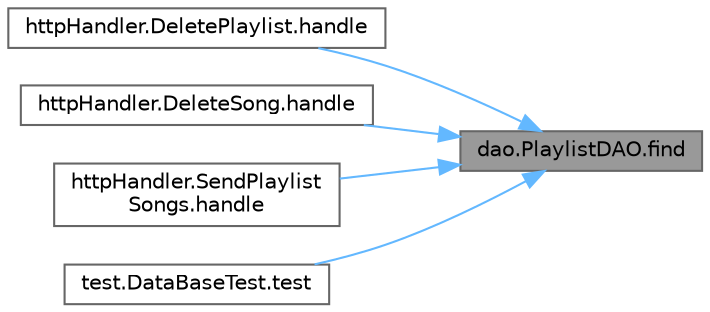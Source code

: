 digraph "dao.PlaylistDAO.find"
{
 // LATEX_PDF_SIZE
  bgcolor="transparent";
  edge [fontname=Helvetica,fontsize=10,labelfontname=Helvetica,labelfontsize=10];
  node [fontname=Helvetica,fontsize=10,shape=box,height=0.2,width=0.4];
  rankdir="RL";
  Node1 [label="dao.PlaylistDAO.find",height=0.2,width=0.4,color="gray40", fillcolor="grey60", style="filled", fontcolor="black",tooltip=" "];
  Node1 -> Node2 [dir="back",color="steelblue1",style="solid"];
  Node2 [label="httpHandler.DeletePlaylist.handle",height=0.2,width=0.4,color="grey40", fillcolor="white", style="filled",URL="$classhttp_handler_1_1_delete_playlist.html#a761680858dacd7a598fa0f9a3df97c10",tooltip=" "];
  Node1 -> Node3 [dir="back",color="steelblue1",style="solid"];
  Node3 [label="httpHandler.DeleteSong.handle",height=0.2,width=0.4,color="grey40", fillcolor="white", style="filled",URL="$classhttp_handler_1_1_delete_song.html#a354ada47f52b2bfb25278b9f70fa4ca7",tooltip=" "];
  Node1 -> Node4 [dir="back",color="steelblue1",style="solid"];
  Node4 [label="httpHandler.SendPlaylist\lSongs.handle",height=0.2,width=0.4,color="grey40", fillcolor="white", style="filled",URL="$classhttp_handler_1_1_send_playlist_songs.html#a965be22e177cfc45f7c3090c1e645237",tooltip=" "];
  Node1 -> Node5 [dir="back",color="steelblue1",style="solid"];
  Node5 [label="test.DataBaseTest.test",height=0.2,width=0.4,color="grey40", fillcolor="white", style="filled",URL="$classtest_1_1_data_base_test.html#accdc7f1950248aee8f7c28a72c798bee",tooltip=" "];
}
